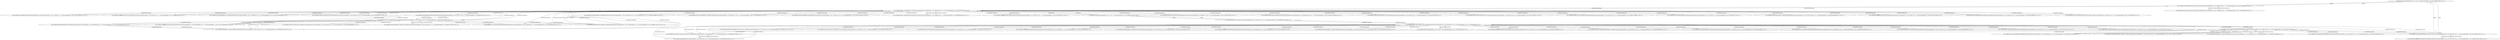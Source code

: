 digraph example {
    N58[label="Relay[Native](eth=DecimalFixedPoint { coef: 1, exp: 0 }, usd=DecimalFixedPoint { coef: 620277962891261085, exp: -27 })"];
    N27[label="Para_2004[XC20(42259045809535163221576417993425387648)](eth=DecimalFixedPoint { coef: 13892447889, exp: -1 }, usd=DecimalFixedPoint { coef: 619123539086032275, exp: -27 })"];
    N43[label="Para_2004[ERC20(0xc19281f22a075e0f10351cd5d6ea9f0ac63d4327)](eth=DecimalFixedPoint { coef: 959926171, exp: -9 }, usd=DecimalFixedPoint { coef: 42779565775546225, exp: -35 })"];
    N5[label="Para_2006[ERC20(0x6a2d262d56735dba19dd70682b39f6be9a931d98)](eth=DecimalFixedPoint { coef: 12908375508, exp: 3 }, usd=DecimalFixedPoint { coef: 99572562451732860, exp: -23 })"];
    N55[label="Para_2004[ERC20(0x65b09ef8c5a096c5fd3a80f1f7369e56eb932412)](eth=DecimalFixedPoint { coef: 411114698, exp: -9 }, usd=DecimalFixedPoint { coef: 18425347990602054, exp: -35 })"];
    N20[label="Para_2006[ERC20(0x29f6e49c6e3397c3a84f715885f9f233a441165c)](eth=DecimalFixedPoint { coef: 11457469088, exp: -9 }, usd=DecimalFixedPoint { coef: 88380567763668960, exp: -35 })"];
    N36[label="Para_2004[ERC20(0xffffffff4c1cbcd97597339702436d4f18a375ab)](eth=DecimalFixedPoint { coef: 48914284, exp: -1 }, usd=DecimalFixedPoint { coef: 2179888300744900, exp: -27 })"];
    N6[label="Para_2006[ERC20(0x3795c36e7d12a8c252a20c5a7b455f7c57b60283)](eth=DecimalFixedPoint { coef: 12948650631, exp: 3 }, usd=DecimalFixedPoint { coef: 99883236494154645, exp: -23 })"];
    N48[label="Para_2004[ERC20(0x30d2a9f5fdf90ace8c17952cbb4ee48a55d916a7)](eth=DecimalFixedPoint { coef: 172355628180, exp: -9 }, usd=DecimalFixedPoint { coef: 7681110438765085500, exp: -35 })"];
    N17[label="Para_2006[ERC20(0x9448610696659de8f72e1831d392214ae1ca4838)](eth=DecimalFixedPoint { coef: 7575326, exp: -9 }, usd=DecimalFixedPoint { coef: 58434511822170, exp: -35 })"];
    N33[label="Para_2004[ERC20(0x8f552a71efe5eefc207bf75485b356a0b3f01ec9)](eth=DecimalFixedPoint { coef: 347858812, exp: 3 }, usd=DecimalFixedPoint { coef: 15502493189715700, exp: -23 })"];
    N3[label="Para_2006[ERC20(0xe511ed88575c57767bafb72bfd10775413e3f2b0)](eth=DecimalFixedPoint { coef: 992376041, exp: -9 }, usd=DecimalFixedPoint { coef: 7654985343185595, exp: -35 })"];
    N13[label="Para_2006[ERC20(0xde2578edec4669ba7f41c5d5d2386300bcea4678)](eth=DecimalFixedPoint { coef: 40180795, exp: -9 }, usd=DecimalFixedPoint { coef: 309946415567025, exp: -35 })"];
    N18[label="Para_2006[ERC20(0xffffffff00000000000000010000000000000004)](eth=DecimalFixedPoint { coef: 273477641297560, exp: 1 }, usd=DecimalFixedPoint { coef: 2109550462052911840200, exp: -25 })"];
    N34[label="Para_2004[ERC20(0x0e358838ce72d5e61e0018a2ffac4bec5f4c88d2)](eth=DecimalFixedPoint { coef: 154016770, exp: -9 }, usd=DecimalFixedPoint { coef: 6863830513015750, exp: -35 })"];
    N28[label="Para_2004[ERC20(0xab3f0245b83feb11d15aaffefd7ad465a59817ed)](eth=DecimalFixedPoint { coef: 3399702624195, exp: -9 }, usd=DecimalFixedPoint { coef: 151509362305996667625, exp: -35 })"];
    N44[label="Para_2004[ERC20(0x4792c1ecb969b036eb51330c63bd27899a13d84e)](eth=DecimalFixedPoint { coef: 40060011447, exp: -9 }, usd=DecimalFixedPoint { coef: 1785293438640992325, exp: -35 })"];
    N22[label="Para_2006[ERC20(0xffffffff00000000000000010000000000000000)](eth=DecimalFixedPoint { coef: 1740609008, exp: -3 }, usd=DecimalFixedPoint { coef: 13426701062865360, exp: -29 })"];
    N38[label="Para_2004[ERC20(0x3405a1bd46b85c5c029483fbecf2f3e611026e45)](eth=DecimalFixedPoint { coef: 2778048201, exp: -9 }, usd=DecimalFixedPoint { coef: 123805037650460475, exp: -35 })"];
    N7[label="Para_2006[ERC20(0x4bf769b05e832fcdc9053fffbc78ca889acb5e1e)](eth=DecimalFixedPoint { coef: 13006876782, exp: -9 }, usd=DecimalFixedPoint { coef: 100332381086607690, exp: -35 })"];
    N49[label="Para_2004[ERC20(0xefaeee334f0fd1712f9a8cc375f427d9cdd40d73)](eth=DecimalFixedPoint { coef: 2232355335, exp: 3 }, usd=DecimalFixedPoint { coef: 99485975873059125, exp: -23 })"];
    N19[label="Para_2006[ERC20(0x6df98e5fbff3041105cb986b9d44c572a43fcd22)](eth=DecimalFixedPoint { coef: 511022008, exp: -9 }, usd=DecimalFixedPoint { coef: 3941919010200360, exp: -35 })"];
    N35[label="Para_2004[ERC20(0xffffffff5ac1f9a51a93f5c527385edf7fe98a52)](eth=DecimalFixedPoint { coef: 48768076998885, exp: 1 }, usd=DecimalFixedPoint { coef: 2173372516291884495375, exp: -25 })"];
    N50[label="Para_2004[ERC20(0x765277eebeca2e31912c9946eae1021199b39c61)](eth=DecimalFixedPoint { coef: 2159254555, exp: -9 }, usd=DecimalFixedPoint { coef: 96228204889488625, exp: -35 })"];
    N29[label="Para_2004[ERC20(0x931715fee2d06333043d11f658c8ce934ac61d0c)](eth=DecimalFixedPoint { coef: 2243889436, exp: 3 }, usd=DecimalFixedPoint { coef: 99999998562822100, exp: -23 })"];
    N45[label="Para_2004[ERC20(0xffffffff52c56a9257bb97f4b2b6f7b2d624ecda)](eth=DecimalFixedPoint { coef: 1004875397, exp: -3 }, usd=DecimalFixedPoint { coef: 44782749383118575, exp: -29 })"];
    N15[label="Para_2006[ERC20(0xffffffff00000000000000010000000000000007)](eth=DecimalFixedPoint { coef: 5620062687, exp: -3 }, usd=DecimalFixedPoint { coef: 43352011454667165, exp: -29 })"];
    N57[label="Para_2004[Native](eth=DecimalFixedPoint { coef: 1, exp: 0 }, usd=DecimalFixedPoint { coef: 45586660261416540, exp: -35 })"];
    N30[label="Para_2004[ERC20(0xe57ebd2d67b462e9926e04a8e33f01cd0d64346d)](eth=DecimalFixedPoint { coef: 48583939444852, exp: 1 }, usd=DecimalFixedPoint { coef: 2165166338731065684700, exp: -25 })"];
    N46[label="Para_2004[ERC20(0xfa9343c3897324496a05fc75abed6bac29f8a40f)](eth=DecimalFixedPoint { coef: 3375902493498, exp: -9 }, usd=DecimalFixedPoint { coef: 150448698176422781550, exp: -35 })"];
    N8[label="Para_2006[XC20(4294969280)](eth=DecimalFixedPoint { coef: 12938114515, exp: 3 }, usd=DecimalFixedPoint { coef: 99801963055234425, exp: -23 })"];
    N2[label="Para_2006[ERC20(0xaeaaf0e2c81af264101b9129c00f4440ccf0f720)](eth=DecimalFixedPoint { coef: 1000000000, exp: -9 }, usd=DecimalFixedPoint { coef: 7713795000000000, exp: -35 })"];
    N51[label="Para_2004[ERC20(0x8ece0d14d619fe26e2c14c4a92c2f9e8634a039e)](eth=DecimalFixedPoint { coef: 13992616, exp: -9 }, usd=DecimalFixedPoint { coef: 623587578532600, exp: -35 })"];
    N31[label="Para_2004[ERC20(0x191cf2602ca2e534c5ccae7bcbf4c46a704bb949)](eth=DecimalFixedPoint { coef: 17304609818, exp: -1 }, usd=DecimalFixedPoint { coef: 771188156228833550, exp: -27 })"];
    N47[label="Para_2004[ERC20(0xa649325aa7c5093d12d6f98eb4378deae68ce23f)](eth=DecimalFixedPoint { coef: 2234204324, exp: -9 }, usd=DecimalFixedPoint { coef: 99568376946113900, exp: -35 })"];
    N12[label="Para_2006[ERC20(0xad543f18cff85c77e140e3e5e3c3392f6ba9d5ca)](eth=DecimalFixedPoint { coef: 283123416605980, exp: 1 }, usd=DecimalFixedPoint { coef: 2183955995398125494100, exp: -25 })"];
    N24[label="Para_2006[XC20(18446744073709551619)](eth=DecimalFixedPoint { coef: 5909757812, exp: -9 }, usd=DecimalFixedPoint { coef: 45586660261416540, exp: -35 })"];
    N40[label="Para_2004[ERC20(0xcbabee0658725b5b21e1512244734a5d5c6b51d6)](eth=DecimalFixedPoint { coef: 235509149, exp: -9 }, usd=DecimalFixedPoint { coef: 10495577092030775, exp: -35 })"];
    N9[label="Para_2006[XC20(340282366920938463463374607431768211455)](eth=DecimalFixedPoint { coef: 80411517663, exp: -1 }, usd=DecimalFixedPoint { coef: 620277962891261085, exp: -27 })"];
    N59[label="Para_2006[Native](eth=DecimalFixedPoint { coef: 1, exp: 0 }, usd=DecimalFixedPoint { coef: 7713795000000000, exp: -35 })"];
    N21[label="Para_2006[ERC20(0xffffffff00000000000000010000000000000001)](eth=DecimalFixedPoint { coef: 5773558187, exp: -3 }, usd=DecimalFixedPoint { coef: 44536044275089665, exp: -29 })"];
    N37[label="Para_2004[ERC20(0x9fda7ceec4c18008096c2fe2b85f05dc300f94d0)](eth=DecimalFixedPoint { coef: 5027426975, exp: -9 }, usd=DecimalFixedPoint { coef: 224049671168688125, exp: -35 })"];
    N10[label="Para_2006[ERC20(0x6de33698e9e9b787e09d3bd7771ef63557e148bb)](eth=DecimalFixedPoint { coef: 12977673284, exp: -9 }, usd=DecimalFixedPoint { coef: 100107111289752780, exp: -35 })"];
    N52[label="Para_2004[ERC20(0xcd3b51d98478d53f4515a306be565c6eebef1d58)](eth=DecimalFixedPoint { coef: 2123249, exp: -9 }, usd=DecimalFixedPoint { coef: 95159822516727, exp: -35 })"];
    N14[label="Para_2006[ERC20(0x733ebcc6df85f8266349defd0980f8ced9b45f35)](eth=DecimalFixedPoint { coef: 12902623808, exp: -9 }, usd=DecimalFixedPoint { coef: 99528195017031360, exp: -35 })"];
    N25[label="Para_2006[ERC20(0x7f27352d5f83db87a5a3e00f4b07cc2138d8ee52)](eth=DecimalFixedPoint { coef: 4032574032215, exp: -9 }, usd=DecimalFixedPoint { coef: 31106449406829905925, exp: -35 })"];
    N41[label="Para_2004[ERC20(0x27292cf0016e5df1d8b37306b2a98588acbd6fca)](eth=DecimalFixedPoint { coef: 30191628396, exp: 3 }, usd=DecimalFixedPoint { coef: 1345504260491228100, exp: -23 })"];
    N11[label="Para_2006[ERC20(0xc4335b1b76fa6d52877b3046eca68f6e708a27dd)](eth=DecimalFixedPoint { coef: 36691744, exp: -9 }, usd=DecimalFixedPoint { coef: 283032591408480, exp: -35 })"];
    N56[label="Para_2004[ERC20(0x595c8481c48894771ce8fade54ac6bf59093f9e8)](eth=DecimalFixedPoint { coef: 1024056770466, exp: -9 }, usd=DecimalFixedPoint { coef: 45896199892050908718, exp: -35 })"];
    N26[label="Para_2004[ERC20(0xacc15dc74880c9944775448304b263d191c6077f)](eth=DecimalFixedPoint { coef: 1000000000, exp: -9 }, usd=DecimalFixedPoint { coef: 44565475000000000, exp: -35 })"];
    N42[label="Para_2004[ERC20(0xc9baa8cfdde8e328787e29b4b078abf2dadc2055)](eth=DecimalFixedPoint { coef: 678506687064, exp: -9 }, usd=DecimalFixedPoint { coef: 30237972799683515400, exp: -35 })"];
    N4[label="Para_2006[ERC20(0x81ecac0d6be0550a00ff064a4f9dd2400585fe9c)](eth=DecimalFixedPoint { coef: 19792936550181, exp: -9 }, usd=DecimalFixedPoint { coef: 152678654996103446895, exp: -35 })"];
    N53[label="Para_2004[ERC20(0xfffffffecb45afd30a637967995394cc88c0c194)](eth=DecimalFixedPoint { coef: 75078081, exp: -9 }, usd=DecimalFixedPoint { coef: 3364851161053863, exp: -35 })"];
    N23[label="Para_2006[ERC20(0xdd90e5e87a2081dcf0391920868ebc2ffb81a1af)](eth=DecimalFixedPoint { coef: 16127761830, exp: -9 }, usd=DecimalFixedPoint { coef: 124406248565444850, exp: -35 })"];
    N39[label="Para_2004[ERC20(0x818ec0a7fe18ff94269904fced6ae3dae6d6dc0b)](eth=DecimalFixedPoint { coef: 2233290277, exp: 3 }, usd=DecimalFixedPoint { coef: 99527642007386575, exp: -23 })"];
    N1[label="Para_2006[ERC20(0x75364d4f779d0bd0facd9a218c67f87dd9aff3b4)](eth=DecimalFixedPoint { coef: 6645202697, exp: -9 }, usd=DecimalFixedPoint { coef: 51259731338105115, exp: -35 })"];
    N54[label="Para_2004[ERC20(0xe065ffaf3f7ded69bb5cf5fdd1fd1dda2eee8493)](eth=DecimalFixedPoint { coef: 872081544, exp: -9 }, usd=DecimalFixedPoint { coef: 39084970696867512, exp: -35 })"];
    N16[label="Para_2006[ERC20(0x431d5dff03120afa4bdf332c61a6e1766ef37bdb)](eth=DecimalFixedPoint { coef: 97622082, exp: -9 }, usd=DecimalFixedPoint { coef: 753036728021190, exp: -35 })"];
    N32[label="Para_2004[ERC20(0x511ab53f793683763e5a8829738301368a2411e3)](eth=DecimalFixedPoint { coef: 8440197, exp: -9 }, usd=DecimalFixedPoint { coef: 376141388398575, exp: -35 })"];
    N36 -> N26[label="Swap[CPMM_Stellaswap]"];
    N39 -> N34[label="Swap[CPMM_Stellaswap]"];
    N26 -> N46[label="Swap[CPMM_Stellaswap]"];
    N8 -> N2[label="Swap[CPMM_Arthswap]"];
    N26 -> N35[label="Swap[CPMM_Stellaswap]"];
    N26 -> N47[label="Swap[CPMM_Stellaswap]"];
    N55 -> N26[label="Swap[CPMM_Beamswap]"];
    N26 -> N40[label="Swap[CPMM_Stellaswap]"];
    N39 -> N47[label="Swap[CPMM_Beamswap]"];
    N39 -> N46[label="Swap[CPMM_Stellaswap]"];
    N26 -> N45[label="Swap[CPMM_Stellaswap]"];
    N2 -> N14[label="Swap[CPMM_Arthswap]"];
    N58 -> N27[label="Bridge"];
    N34 -> N26[label="Swap[CPMM_Stellaswap]"];
    N57 -> N24[label="Bridge"];
    N26 -> N38[label="Swap[CPMM_Stellaswap]"];
    N5 -> N9[label="Swap[CPMM_Arthswap]"];
    N9 -> N58[label="Bridge"];
    N26 -> N43[label="Swap[CPMM_Stellaswap]"];
    N26 -> N32[label="Swap[CPMM_Stellaswap]"];
    N2 -> N5[label="Swap[CPMM_Arthswap]"];
    N2 -> N23[label="Swap[CPMM_Arthswap]"];
    N47 -> N42[label="Swap[CPMM_Beamswap]"];
    N24 -> N57[label="Bridge"];
    N26 -> N37[label="Swap[CPMM_Stellaswap]"];
    N49 -> N39[label="Swap[CPMM_Stellaswap]"];
    N2 -> N6[label="Swap[CPMM_Arthswap]"];
    N35 -> N26[label="Swap[CPMM_Stellaswap]"];
    N13 -> N2[label="Swap[CPMM_Arthswap]"];
    N26 -> N55[label="Swap[CPMM_Beamswap]"];
    N30 -> N26[label="Swap[CPMM_Stellaswap]"];
    N5 -> N10[label="Swap[CPMM_Arthswap]"];
    N39 -> N50[label="Swap[CPMM_Stellaswap]"];
    N22 -> N2[label="Swap[CPMM_Arthswap]"];
    N41 -> N26[label="Swap[CPMM_Stellaswap]"];
    N2 -> N21[label="Swap[CPMM_Arthswap]"];
    N56 -> N26[label="Swap[CPMM_Beamswap]"];
    N26 -> N51[label="Swap[CPMM_Stellaswap]"];
    N26 -> N52[label="Swap[CPMM_Beamswap]"];
    N39 -> N49[label="Swap[CPMM_Stellaswap]"];
    N3 -> N2[label="Swap[CPMM_Arthswap]"];
    N26 -> N29[label="Swap[CPMM_Stellaswap]"];
    N2 -> N1[label="Swap[CPMM_Arthswap]"];
    N45 -> N26[label="Swap[CPMM_Stellaswap]"];
    N26 -> N30[label="Swap[CPMM_Stellaswap]"];
    N2 -> N15[label="Swap[CPMM_Arthswap]"];
    N5 -> N2[label="Swap[CPMM_Arthswap]"];
    N6 -> N5[label="Swap[CPMM_Arthswap]"];
    N2 -> N17[label="Swap[CPMM_Arthswap]"];
    N26 -> N27[label="Swap[CPMM_Stellaswap]"];
    N26 -> N28[label="Swap[CPMM_Stellaswap]"];
    N42 -> N39[label="Swap[CPMM_Stellaswap]"];
    N43 -> N26[label="Swap[CPMM_Stellaswap]"];
    N2 -> N13[label="Swap[CPMM_Arthswap]"];
    N26 -> N33[label="Swap[CPMM_Stellaswap]"];
    N40 -> N26[label="Swap[CPMM_Stellaswap]"];
    N23 -> N2[label="Swap[CPMM_Arthswap]"];
    N7 -> N5[label="Swap[CPMM_Arthswap]"];
    N4 -> N2[label="Swap[CPMM_Arthswap]"];
    N2 -> N16[label="Swap[CPMM_Arthswap]"];
    N26 -> N44[label="Swap[CPMM_Stellaswap]"];
    N54 -> N26[label="Swap[CPMM_Beamswap]"];
    N58 -> N9[label="Bridge"];
    N9 -> N2[label="Swap[CPMM_Arthswap]"];
    N5 -> N7[label="Swap[CPMM_Arthswap]"];
    N24 -> N2[label="Swap[CPMM_Arthswap]"];
    N39 -> N26[label="Swap[CPMM_Stellaswap]"];
    N2 -> N59[label="Swap[Unwrap]"];
    N26 -> N39[label="Swap[CPMM_Stellaswap]"];
    N20 -> N5[label="Swap[CPMM_Arthswap]"];
    N42 -> N47[label="Swap[CPMM_Beamswap]"];
    N2 -> N11[label="Swap[CPMM_Arthswap]"];
    N26 -> N56[label="Swap[CPMM_Beamswap]"];
    N27 -> N26[label="Swap[CPMM_Stellaswap]"];
    N26 -> N34[label="Swap[CPMM_Stellaswap]"];
    N21 -> N2[label="Swap[CPMM_Arthswap]"];
    N27 -> N31[label="Swap[CPMM_Stellaswap]"];
    N35 -> N39[label="Swap[CPMM_Beamswap]"];
    N28 -> N26[label="Swap[CPMM_Stellaswap]"];
    N33 -> N26[label="Swap[CPMM_Stellaswap]"];
    N50 -> N39[label="Swap[CPMM_Stellaswap]"];
    N2 -> N25[label="Swap[CPMM_Arthswap]"];
    N15 -> N2[label="Swap[CPMM_Arthswap]"];
    N48 -> N26[label="Swap[CPMM_Stellaswap]"];
    N26 -> N36[label="Swap[CPMM_Stellaswap]"];
    N26 -> N57[label="Swap[Unwrap]"];
    N2 -> N19[label="Swap[CPMM_Arthswap]"];
    N5 -> N6[label="Swap[CPMM_Arthswap]"];
    N25 -> N2[label="Swap[CPMM_Arthswap]"];
    N2 -> N12[label="Swap[CPMM_Arthswap]"];
    N14 -> N2[label="Swap[CPMM_Arthswap]"];
    N5 -> N20[label="Swap[CPMM_Arthswap]"];
    N38 -> N26[label="Swap[CPMM_Stellaswap]"];
    N18 -> N9[label="Swap[CPMM_Arthswap]"];
    N10 -> N5[label="Swap[CPMM_Arthswap]"];
    N47 -> N39[label="Swap[CPMM_Beamswap]"];
    N2 -> N8[label="Swap[CPMM_Arthswap]"];
    N39 -> N42[label="Swap[CPMM_Stellaswap]"];
    N29 -> N26[label="Swap[CPMM_Stellaswap]"];
    N9 -> N18[label="Swap[CPMM_Arthswap]"];
    N19 -> N2[label="Swap[CPMM_Arthswap]"];
    N31 -> N27[label="Swap[CPMM_Stellaswap]"];
    N44 -> N26[label="Swap[CPMM_Stellaswap]"];
    N34 -> N39[label="Swap[CPMM_Stellaswap]"];
    N17 -> N2[label="Swap[CPMM_Arthswap]"];
    N46 -> N26[label="Swap[CPMM_Stellaswap]"];
    N51 -> N26[label="Swap[CPMM_Stellaswap]"];
    N12 -> N2[label="Swap[CPMM_Arthswap]"];
    N14 -> N5[label="Swap[CPMM_Arthswap]"];
    N5 -> N14[label="Swap[CPMM_Arthswap]"];
    N6 -> N8[label="Swap[CPMM_Arthswap]"];
    N2 -> N22[label="Swap[CPMM_Arthswap]"];
    N26 -> N53[label="Swap[CPMM_Beamswap]"];
    N8 -> N6[label="Swap[CPMM_Arthswap]"];
    N39 -> N35[label="Swap[CPMM_Beamswap]"];
    N37 -> N26[label="Swap[CPMM_Stellaswap]"];
    N11 -> N2[label="Swap[CPMM_Arthswap]"];
    N2 -> N3[label="Swap[CPMM_Arthswap]"];
    N2 -> N24[label="Swap[CPMM_Arthswap]"];
    N52 -> N26[label="Swap[CPMM_Beamswap]"];
    N26 -> N54[label="Swap[CPMM_Beamswap]"];
    N6 -> N2[label="Swap[CPMM_Arthswap]"];
    N41 -> N39[label="Swap[CPMM_Stellaswap]"];
    N26 -> N48[label="Swap[CPMM_Stellaswap]"];
    N57 -> N26[label="Swap[Wrap]"];
    N9 -> N5[label="Swap[CPMM_Arthswap]"];
    N46 -> N39[label="Swap[CPMM_Stellaswap]"];
    N26 -> N41[label="Swap[CPMM_Stellaswap]"];
    N16 -> N2[label="Swap[CPMM_Arthswap]"];
    N47 -> N26[label="Swap[CPMM_Stellaswap]"];
    N27 -> N58[label="Bridge"];
    N2 -> N9[label="Swap[CPMM_Arthswap]"];
    N1 -> N2[label="Swap[CPMM_Arthswap]"];
    N39 -> N41[label="Swap[CPMM_Stellaswap]"];
    N2 -> N4[label="Swap[CPMM_Arthswap]"];
    N32 -> N26[label="Swap[CPMM_Stellaswap]"];
    N53 -> N26[label="Swap[CPMM_Beamswap]"];
    N59 -> N2[label="Swap[Wrap]"];
}
